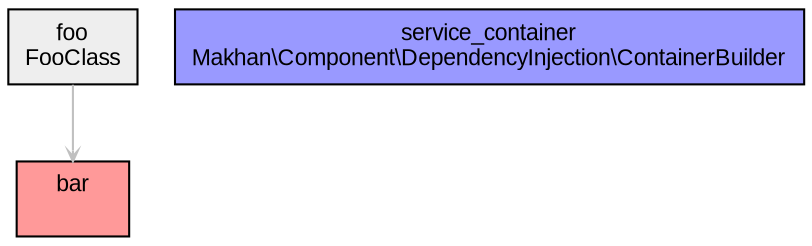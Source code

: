digraph sc {
  ratio="compress"
  node [fontsize="11" fontname="Arial" shape="record"];
  edge [fontsize="9" fontname="Arial" color="grey" arrowhead="open" arrowsize="0.5"];

  node_foo [label="foo\nFooClass\n", shape=record, fillcolor="#eeeeee", style="filled"];
  node_service_container [label="service_container\nMakhan\\Component\\DependencyInjection\\ContainerBuilder\n", shape=record, fillcolor="#9999ff", style="filled"];
  node_bar [label="bar\n\n", shape=record, fillcolor="#ff9999", style="filled"];
  node_foo -> node_bar [label="" style="filled"];
}
